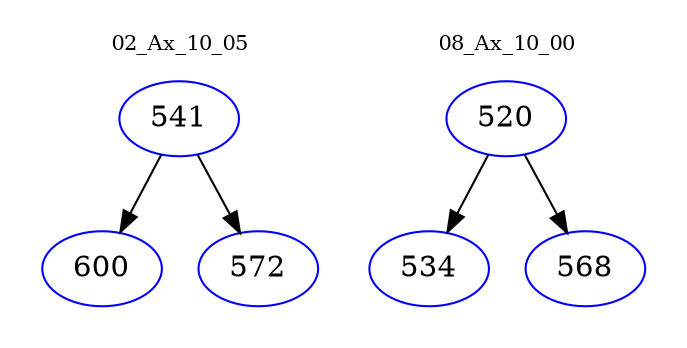 digraph{
subgraph cluster_0 {
color = white
label = "02_Ax_10_05";
fontsize=10;
T0_541 [label="541", color="blue"]
T0_541 -> T0_600 [color="black"]
T0_600 [label="600", color="blue"]
T0_541 -> T0_572 [color="black"]
T0_572 [label="572", color="blue"]
}
subgraph cluster_1 {
color = white
label = "08_Ax_10_00";
fontsize=10;
T1_520 [label="520", color="blue"]
T1_520 -> T1_534 [color="black"]
T1_534 [label="534", color="blue"]
T1_520 -> T1_568 [color="black"]
T1_568 [label="568", color="blue"]
}
}
